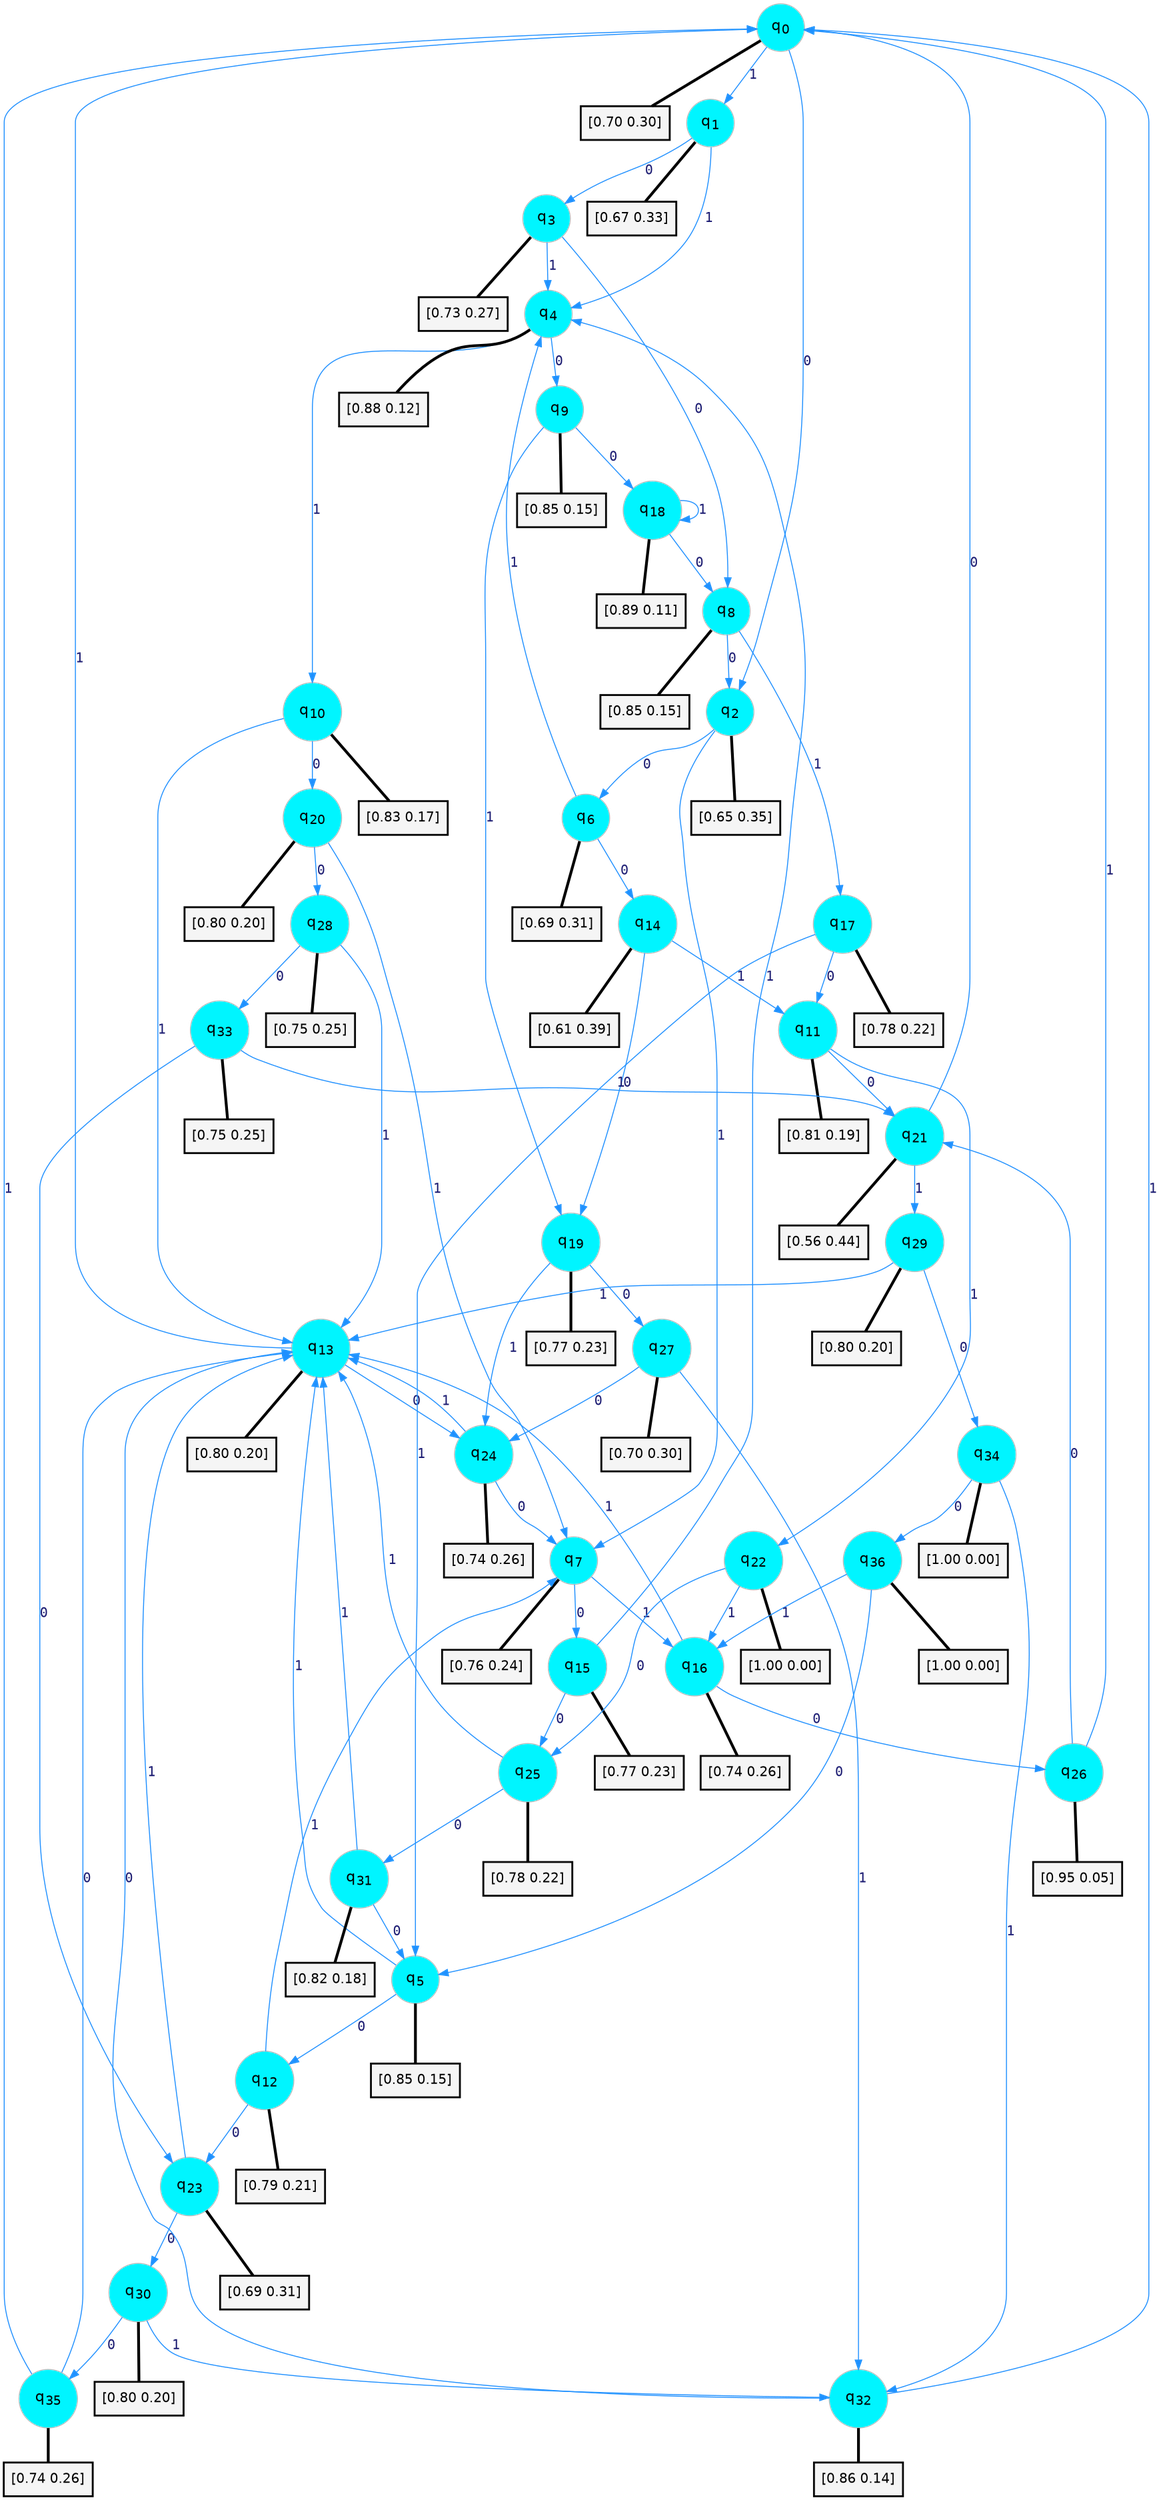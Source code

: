 digraph G {
graph [
bgcolor=transparent, dpi=300, rankdir=TD, size="40,25"];
node [
color=gray, fillcolor=turquoise1, fontcolor=black, fontname=Helvetica, fontsize=16, fontweight=bold, shape=circle, style=filled];
edge [
arrowsize=1, color=dodgerblue1, fontcolor=midnightblue, fontname=courier, fontweight=bold, penwidth=1, style=solid, weight=20];
0[label=<q<SUB>0</SUB>>];
1[label=<q<SUB>1</SUB>>];
2[label=<q<SUB>2</SUB>>];
3[label=<q<SUB>3</SUB>>];
4[label=<q<SUB>4</SUB>>];
5[label=<q<SUB>5</SUB>>];
6[label=<q<SUB>6</SUB>>];
7[label=<q<SUB>7</SUB>>];
8[label=<q<SUB>8</SUB>>];
9[label=<q<SUB>9</SUB>>];
10[label=<q<SUB>10</SUB>>];
11[label=<q<SUB>11</SUB>>];
12[label=<q<SUB>12</SUB>>];
13[label=<q<SUB>13</SUB>>];
14[label=<q<SUB>14</SUB>>];
15[label=<q<SUB>15</SUB>>];
16[label=<q<SUB>16</SUB>>];
17[label=<q<SUB>17</SUB>>];
18[label=<q<SUB>18</SUB>>];
19[label=<q<SUB>19</SUB>>];
20[label=<q<SUB>20</SUB>>];
21[label=<q<SUB>21</SUB>>];
22[label=<q<SUB>22</SUB>>];
23[label=<q<SUB>23</SUB>>];
24[label=<q<SUB>24</SUB>>];
25[label=<q<SUB>25</SUB>>];
26[label=<q<SUB>26</SUB>>];
27[label=<q<SUB>27</SUB>>];
28[label=<q<SUB>28</SUB>>];
29[label=<q<SUB>29</SUB>>];
30[label=<q<SUB>30</SUB>>];
31[label=<q<SUB>31</SUB>>];
32[label=<q<SUB>32</SUB>>];
33[label=<q<SUB>33</SUB>>];
34[label=<q<SUB>34</SUB>>];
35[label=<q<SUB>35</SUB>>];
36[label=<q<SUB>36</SUB>>];
37[label="[0.70 0.30]", shape=box,fontcolor=black, fontname=Helvetica, fontsize=14, penwidth=2, fillcolor=whitesmoke,color=black];
38[label="[0.67 0.33]", shape=box,fontcolor=black, fontname=Helvetica, fontsize=14, penwidth=2, fillcolor=whitesmoke,color=black];
39[label="[0.65 0.35]", shape=box,fontcolor=black, fontname=Helvetica, fontsize=14, penwidth=2, fillcolor=whitesmoke,color=black];
40[label="[0.73 0.27]", shape=box,fontcolor=black, fontname=Helvetica, fontsize=14, penwidth=2, fillcolor=whitesmoke,color=black];
41[label="[0.88 0.12]", shape=box,fontcolor=black, fontname=Helvetica, fontsize=14, penwidth=2, fillcolor=whitesmoke,color=black];
42[label="[0.85 0.15]", shape=box,fontcolor=black, fontname=Helvetica, fontsize=14, penwidth=2, fillcolor=whitesmoke,color=black];
43[label="[0.69 0.31]", shape=box,fontcolor=black, fontname=Helvetica, fontsize=14, penwidth=2, fillcolor=whitesmoke,color=black];
44[label="[0.76 0.24]", shape=box,fontcolor=black, fontname=Helvetica, fontsize=14, penwidth=2, fillcolor=whitesmoke,color=black];
45[label="[0.85 0.15]", shape=box,fontcolor=black, fontname=Helvetica, fontsize=14, penwidth=2, fillcolor=whitesmoke,color=black];
46[label="[0.85 0.15]", shape=box,fontcolor=black, fontname=Helvetica, fontsize=14, penwidth=2, fillcolor=whitesmoke,color=black];
47[label="[0.83 0.17]", shape=box,fontcolor=black, fontname=Helvetica, fontsize=14, penwidth=2, fillcolor=whitesmoke,color=black];
48[label="[0.81 0.19]", shape=box,fontcolor=black, fontname=Helvetica, fontsize=14, penwidth=2, fillcolor=whitesmoke,color=black];
49[label="[0.79 0.21]", shape=box,fontcolor=black, fontname=Helvetica, fontsize=14, penwidth=2, fillcolor=whitesmoke,color=black];
50[label="[0.80 0.20]", shape=box,fontcolor=black, fontname=Helvetica, fontsize=14, penwidth=2, fillcolor=whitesmoke,color=black];
51[label="[0.61 0.39]", shape=box,fontcolor=black, fontname=Helvetica, fontsize=14, penwidth=2, fillcolor=whitesmoke,color=black];
52[label="[0.77 0.23]", shape=box,fontcolor=black, fontname=Helvetica, fontsize=14, penwidth=2, fillcolor=whitesmoke,color=black];
53[label="[0.74 0.26]", shape=box,fontcolor=black, fontname=Helvetica, fontsize=14, penwidth=2, fillcolor=whitesmoke,color=black];
54[label="[0.78 0.22]", shape=box,fontcolor=black, fontname=Helvetica, fontsize=14, penwidth=2, fillcolor=whitesmoke,color=black];
55[label="[0.89 0.11]", shape=box,fontcolor=black, fontname=Helvetica, fontsize=14, penwidth=2, fillcolor=whitesmoke,color=black];
56[label="[0.77 0.23]", shape=box,fontcolor=black, fontname=Helvetica, fontsize=14, penwidth=2, fillcolor=whitesmoke,color=black];
57[label="[0.80 0.20]", shape=box,fontcolor=black, fontname=Helvetica, fontsize=14, penwidth=2, fillcolor=whitesmoke,color=black];
58[label="[0.56 0.44]", shape=box,fontcolor=black, fontname=Helvetica, fontsize=14, penwidth=2, fillcolor=whitesmoke,color=black];
59[label="[1.00 0.00]", shape=box,fontcolor=black, fontname=Helvetica, fontsize=14, penwidth=2, fillcolor=whitesmoke,color=black];
60[label="[0.69 0.31]", shape=box,fontcolor=black, fontname=Helvetica, fontsize=14, penwidth=2, fillcolor=whitesmoke,color=black];
61[label="[0.74 0.26]", shape=box,fontcolor=black, fontname=Helvetica, fontsize=14, penwidth=2, fillcolor=whitesmoke,color=black];
62[label="[0.78 0.22]", shape=box,fontcolor=black, fontname=Helvetica, fontsize=14, penwidth=2, fillcolor=whitesmoke,color=black];
63[label="[0.95 0.05]", shape=box,fontcolor=black, fontname=Helvetica, fontsize=14, penwidth=2, fillcolor=whitesmoke,color=black];
64[label="[0.70 0.30]", shape=box,fontcolor=black, fontname=Helvetica, fontsize=14, penwidth=2, fillcolor=whitesmoke,color=black];
65[label="[0.75 0.25]", shape=box,fontcolor=black, fontname=Helvetica, fontsize=14, penwidth=2, fillcolor=whitesmoke,color=black];
66[label="[0.80 0.20]", shape=box,fontcolor=black, fontname=Helvetica, fontsize=14, penwidth=2, fillcolor=whitesmoke,color=black];
67[label="[0.80 0.20]", shape=box,fontcolor=black, fontname=Helvetica, fontsize=14, penwidth=2, fillcolor=whitesmoke,color=black];
68[label="[0.82 0.18]", shape=box,fontcolor=black, fontname=Helvetica, fontsize=14, penwidth=2, fillcolor=whitesmoke,color=black];
69[label="[0.86 0.14]", shape=box,fontcolor=black, fontname=Helvetica, fontsize=14, penwidth=2, fillcolor=whitesmoke,color=black];
70[label="[0.75 0.25]", shape=box,fontcolor=black, fontname=Helvetica, fontsize=14, penwidth=2, fillcolor=whitesmoke,color=black];
71[label="[1.00 0.00]", shape=box,fontcolor=black, fontname=Helvetica, fontsize=14, penwidth=2, fillcolor=whitesmoke,color=black];
72[label="[0.74 0.26]", shape=box,fontcolor=black, fontname=Helvetica, fontsize=14, penwidth=2, fillcolor=whitesmoke,color=black];
73[label="[1.00 0.00]", shape=box,fontcolor=black, fontname=Helvetica, fontsize=14, penwidth=2, fillcolor=whitesmoke,color=black];
0->2 [label=0];
0->1 [label=1];
0->37 [arrowhead=none, penwidth=3,color=black];
1->3 [label=0];
1->4 [label=1];
1->38 [arrowhead=none, penwidth=3,color=black];
2->6 [label=0];
2->7 [label=1];
2->39 [arrowhead=none, penwidth=3,color=black];
3->8 [label=0];
3->4 [label=1];
3->40 [arrowhead=none, penwidth=3,color=black];
4->9 [label=0];
4->10 [label=1];
4->41 [arrowhead=none, penwidth=3,color=black];
5->12 [label=0];
5->13 [label=1];
5->42 [arrowhead=none, penwidth=3,color=black];
6->14 [label=0];
6->4 [label=1];
6->43 [arrowhead=none, penwidth=3,color=black];
7->15 [label=0];
7->16 [label=1];
7->44 [arrowhead=none, penwidth=3,color=black];
8->2 [label=0];
8->17 [label=1];
8->45 [arrowhead=none, penwidth=3,color=black];
9->18 [label=0];
9->19 [label=1];
9->46 [arrowhead=none, penwidth=3,color=black];
10->20 [label=0];
10->13 [label=1];
10->47 [arrowhead=none, penwidth=3,color=black];
11->21 [label=0];
11->22 [label=1];
11->48 [arrowhead=none, penwidth=3,color=black];
12->23 [label=0];
12->7 [label=1];
12->49 [arrowhead=none, penwidth=3,color=black];
13->24 [label=0];
13->0 [label=1];
13->50 [arrowhead=none, penwidth=3,color=black];
14->19 [label=0];
14->11 [label=1];
14->51 [arrowhead=none, penwidth=3,color=black];
15->25 [label=0];
15->4 [label=1];
15->52 [arrowhead=none, penwidth=3,color=black];
16->26 [label=0];
16->13 [label=1];
16->53 [arrowhead=none, penwidth=3,color=black];
17->11 [label=0];
17->5 [label=1];
17->54 [arrowhead=none, penwidth=3,color=black];
18->8 [label=0];
18->18 [label=1];
18->55 [arrowhead=none, penwidth=3,color=black];
19->27 [label=0];
19->24 [label=1];
19->56 [arrowhead=none, penwidth=3,color=black];
20->28 [label=0];
20->7 [label=1];
20->57 [arrowhead=none, penwidth=3,color=black];
21->0 [label=0];
21->29 [label=1];
21->58 [arrowhead=none, penwidth=3,color=black];
22->25 [label=0];
22->16 [label=1];
22->59 [arrowhead=none, penwidth=3,color=black];
23->30 [label=0];
23->13 [label=1];
23->60 [arrowhead=none, penwidth=3,color=black];
24->7 [label=0];
24->13 [label=1];
24->61 [arrowhead=none, penwidth=3,color=black];
25->31 [label=0];
25->13 [label=1];
25->62 [arrowhead=none, penwidth=3,color=black];
26->21 [label=0];
26->0 [label=1];
26->63 [arrowhead=none, penwidth=3,color=black];
27->24 [label=0];
27->32 [label=1];
27->64 [arrowhead=none, penwidth=3,color=black];
28->33 [label=0];
28->13 [label=1];
28->65 [arrowhead=none, penwidth=3,color=black];
29->34 [label=0];
29->13 [label=1];
29->66 [arrowhead=none, penwidth=3,color=black];
30->35 [label=0];
30->32 [label=1];
30->67 [arrowhead=none, penwidth=3,color=black];
31->5 [label=0];
31->13 [label=1];
31->68 [arrowhead=none, penwidth=3,color=black];
32->13 [label=0];
32->0 [label=1];
32->69 [arrowhead=none, penwidth=3,color=black];
33->23 [label=0];
33->21 [label=1];
33->70 [arrowhead=none, penwidth=3,color=black];
34->36 [label=0];
34->32 [label=1];
34->71 [arrowhead=none, penwidth=3,color=black];
35->13 [label=0];
35->0 [label=1];
35->72 [arrowhead=none, penwidth=3,color=black];
36->5 [label=0];
36->16 [label=1];
36->73 [arrowhead=none, penwidth=3,color=black];
}
